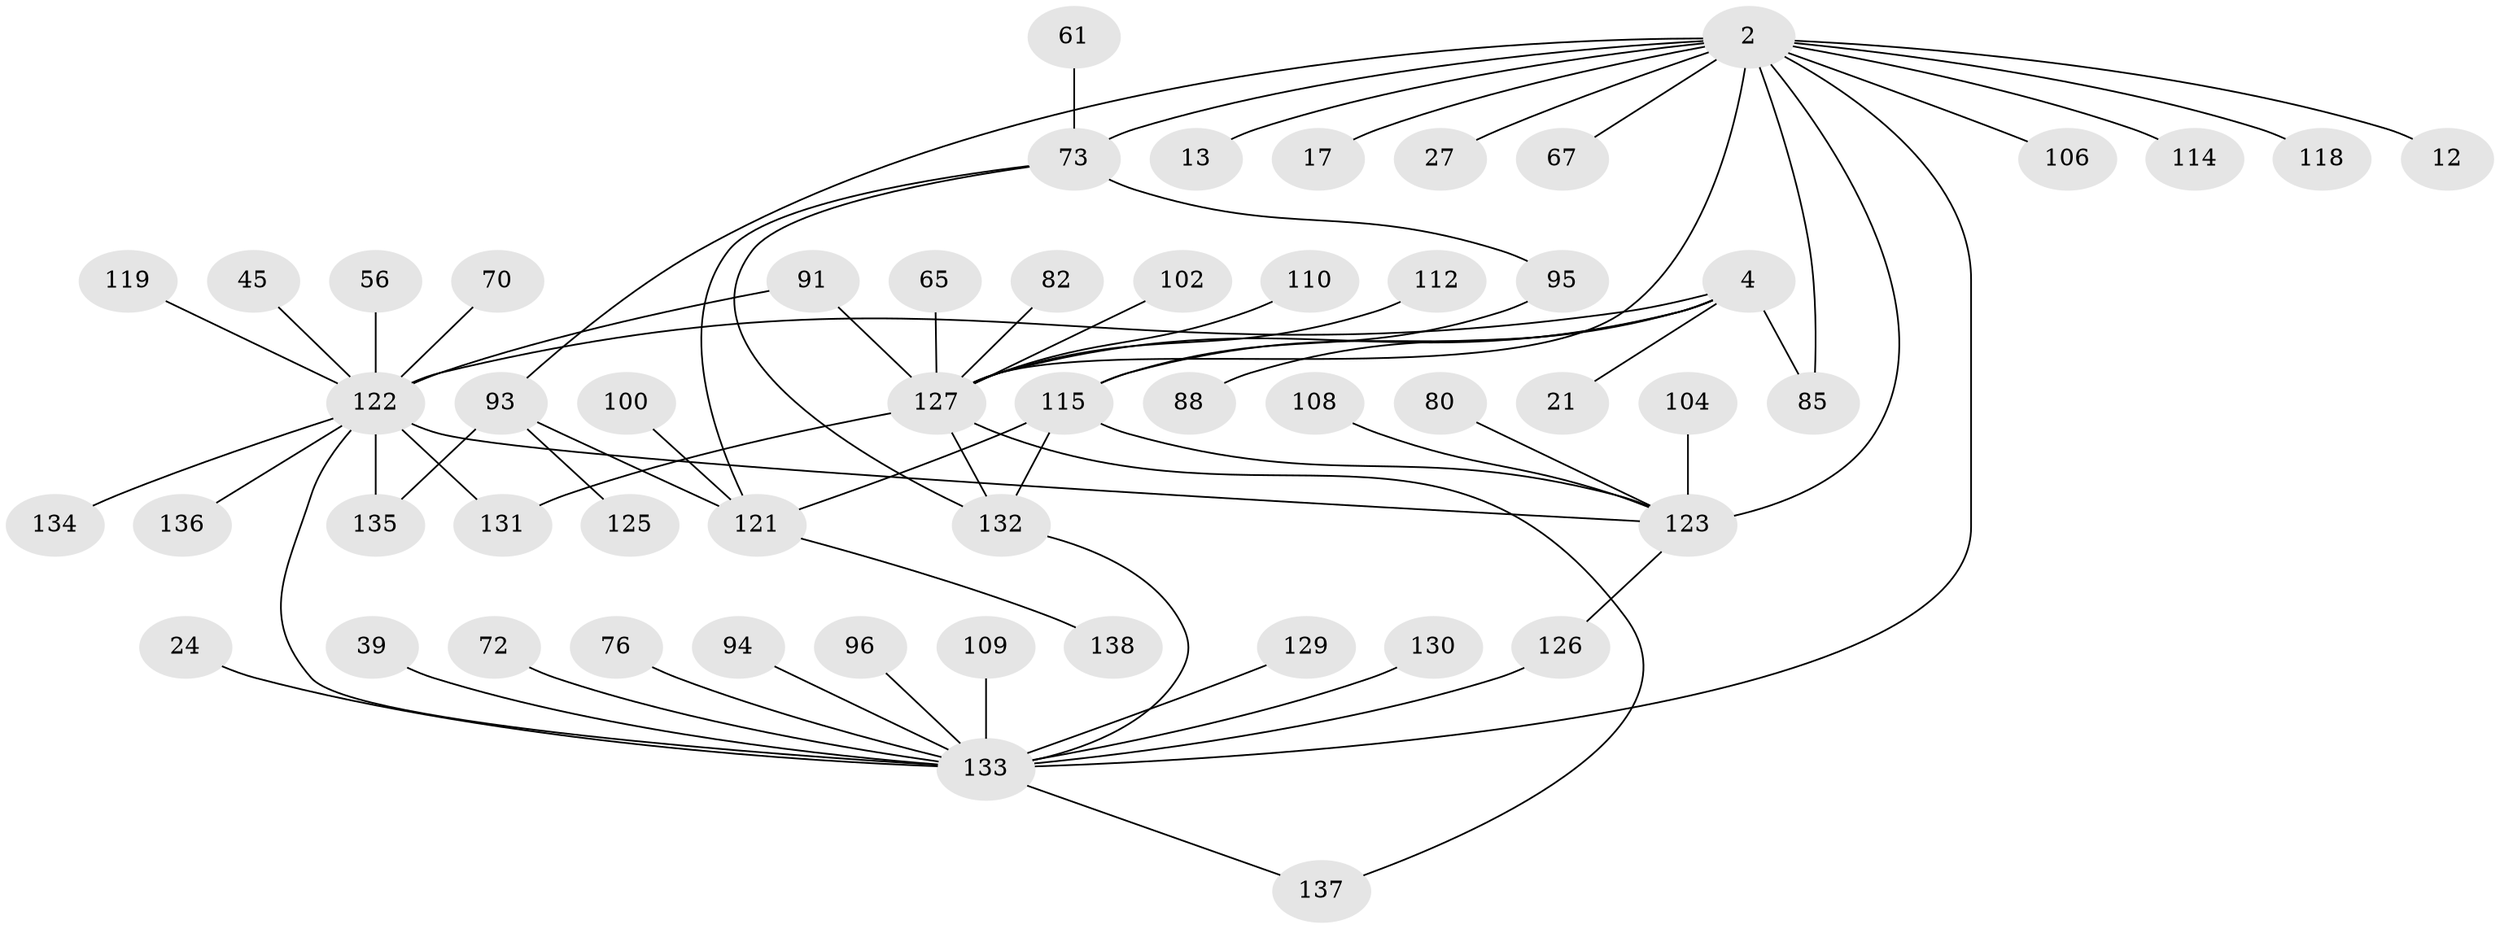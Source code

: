 // original degree distribution, {5: 0.036231884057971016, 22: 0.007246376811594203, 13: 0.007246376811594203, 10: 0.007246376811594203, 6: 0.043478260869565216, 8: 0.014492753623188406, 7: 0.021739130434782608, 3: 0.08695652173913043, 1: 0.5434782608695652, 4: 0.057971014492753624, 2: 0.17391304347826086}
// Generated by graph-tools (version 1.1) at 2025/51/03/04/25 21:51:06]
// undirected, 55 vertices, 69 edges
graph export_dot {
graph [start="1"]
  node [color=gray90,style=filled];
  2;
  4;
  12;
  13;
  17;
  21;
  24;
  27;
  39;
  45;
  56;
  61;
  65;
  67;
  70;
  72;
  73 [super="+42+26"];
  76;
  80;
  82;
  85;
  88 [super="+87"];
  91 [super="+41+44"];
  93 [super="+81+30"];
  94;
  95;
  96;
  100;
  102;
  104;
  106;
  108 [super="+84"];
  109;
  110;
  112 [super="+34"];
  114;
  115 [super="+75+69"];
  118;
  119;
  121 [super="+98+99"];
  122 [super="+33+58+86+105+117"];
  123 [super="+31+1"];
  125;
  126;
  127 [super="+3+20+15+35+60+74+77"];
  129 [super="+120"];
  130 [super="+63"];
  131 [super="+66+101+103"];
  132 [super="+111"];
  133 [super="+8+14+47+7"];
  134;
  135 [super="+128"];
  136;
  137 [super="+97+107"];
  138;
  2 -- 12;
  2 -- 13;
  2 -- 17;
  2 -- 27;
  2 -- 67;
  2 -- 85;
  2 -- 106;
  2 -- 114;
  2 -- 118;
  2 -- 123 [weight=3];
  2 -- 133 [weight=3];
  2 -- 127 [weight=4];
  2 -- 73 [weight=2];
  2 -- 93;
  4 -- 21;
  4 -- 85;
  4 -- 127;
  4 -- 122 [weight=4];
  4 -- 115 [weight=2];
  4 -- 88;
  24 -- 133;
  39 -- 133;
  45 -- 122;
  56 -- 122;
  61 -- 73;
  65 -- 127;
  70 -- 122;
  72 -- 133;
  73 -- 95;
  73 -- 132;
  73 -- 121;
  76 -- 133;
  80 -- 123;
  82 -- 127;
  91 -- 127;
  91 -- 122;
  93 -- 125;
  93 -- 135;
  93 -- 121 [weight=2];
  94 -- 133;
  95 -- 115;
  96 -- 133;
  100 -- 121;
  102 -- 127;
  104 -- 123;
  108 -- 123;
  109 -- 133;
  110 -- 127;
  112 -- 127;
  115 -- 123 [weight=2];
  115 -- 132;
  115 -- 121;
  119 -- 122;
  121 -- 138;
  122 -- 136;
  122 -- 135;
  122 -- 131;
  122 -- 133 [weight=2];
  122 -- 134;
  122 -- 123;
  123 -- 126;
  126 -- 133;
  127 -- 131;
  127 -- 137;
  127 -- 132;
  129 -- 133;
  130 -- 133;
  132 -- 133;
  133 -- 137;
}
